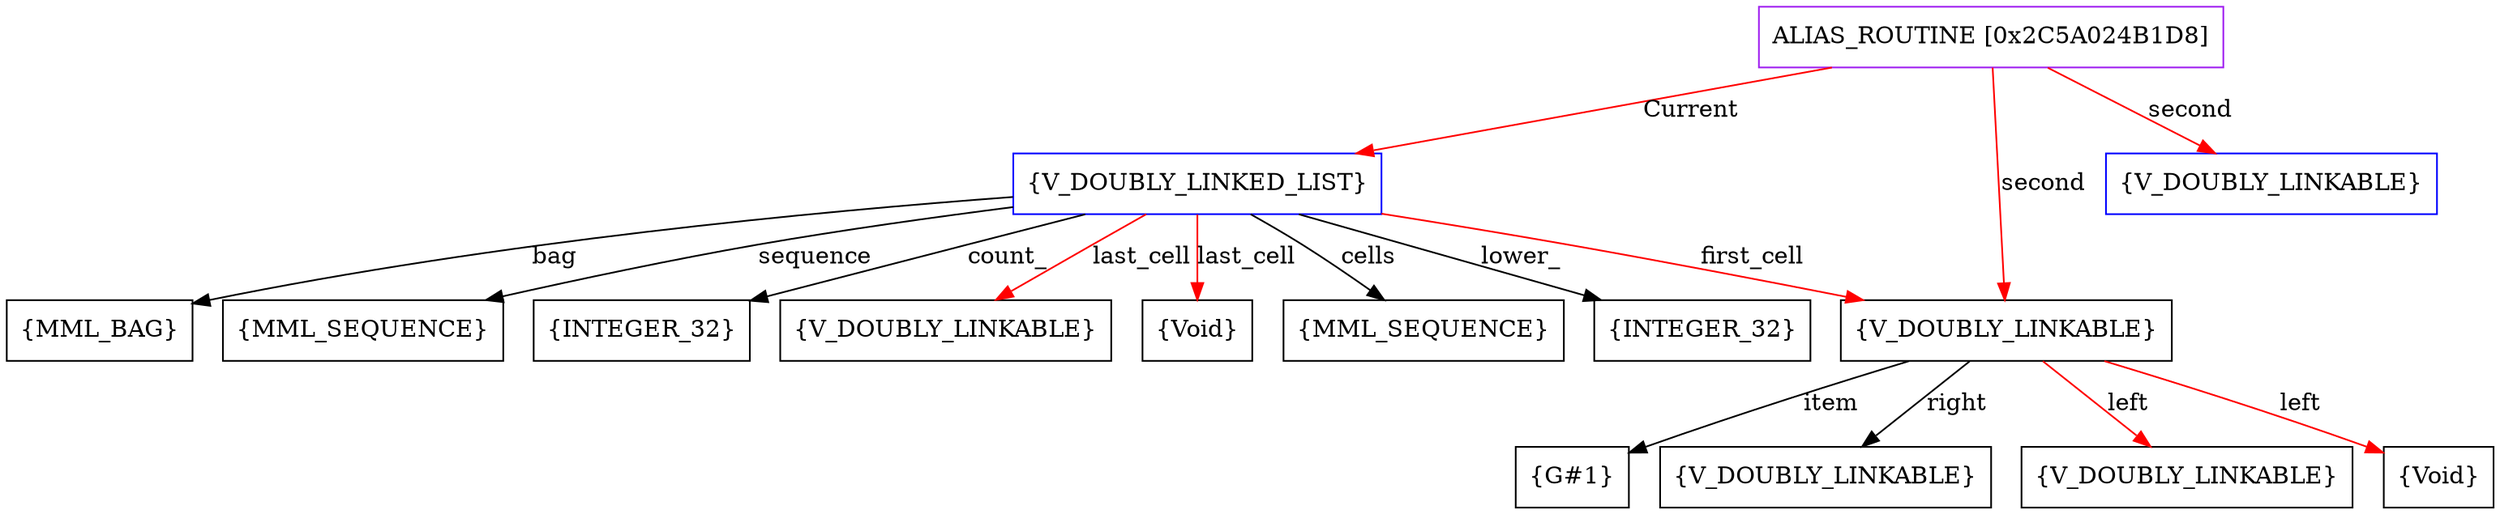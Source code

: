 digraph g {
	node [shape=box]
	b1[color=purple label=<ALIAS_ROUTINE [0x2C5A024B1D8]>]
	b2[color=blue label=<{V_DOUBLY_LINKED_LIST}>]
	b3[label=<{INTEGER_32}>]
	b4[label=<{MML_BAG}>]
	b5[label=<{MML_SEQUENCE}>]
	b6[label=<{INTEGER_32}>]
	b7[label=<{V_DOUBLY_LINKABLE}>]
	b8[label=<{G#1}>]
	b9[label=<{V_DOUBLY_LINKABLE}>]
	b10[label=<{V_DOUBLY_LINKABLE}>]
	b11[label=<{Void}>]
	b12[label=<{V_DOUBLY_LINKABLE}>]
	b13[label=<{Void}>]
	b14[label=<{MML_SEQUENCE}>]
	b15[color=blue label=<{V_DOUBLY_LINKABLE}>]
	b1->b2[color=red label=<Current>]
	b2->b3[label=<lower_>]
	b2->b4[label=<bag>]
	b2->b5[label=<sequence>]
	b2->b6[label=<count_>]
	b2->b7[color=red label=<first_cell>]
	b7->b8[label=<item>]
	b7->b9[label=<right>]
	b7->b10[color=red label=<left>]
	b7->b11[color=red label=<left>]
	b2->b12[color=red label=<last_cell>]
	b2->b13[color=red label=<last_cell>]
	b2->b14[label=<cells>]
	b1->b15[color=red label=<second>]
	b1->b7[color=red label=<second>]
}
